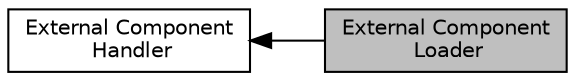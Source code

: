 digraph "External Component Loader"
{
  edge [fontname="Helvetica",fontsize="10",labelfontname="Helvetica",labelfontsize="10"];
  node [fontname="Helvetica",fontsize="10",shape=record];
  rankdir=LR;
  Node0 [label="External Component\l Loader",height=0.2,width=0.4,color="black", fillcolor="grey75", style="filled", fontcolor="black"];
  Node1 [label="External Component\l Handler",height=0.2,width=0.4,color="black", fillcolor="white", style="filled",URL="$group__compnt__shim.html"];
  Node1->Node0 [shape=plaintext, dir="back", style="solid"];
}
